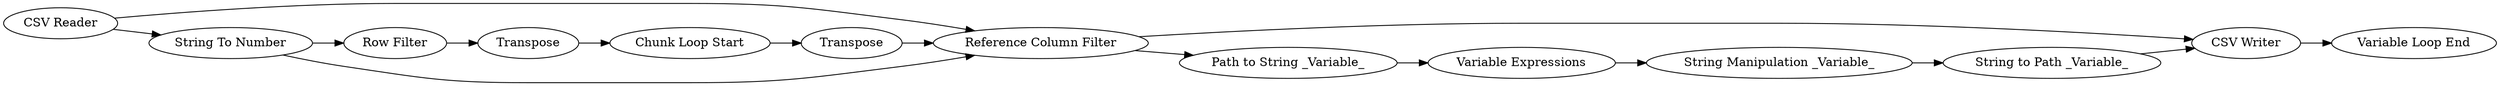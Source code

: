 digraph {
	"-9032794857949204390_4" [label="CSV Writer"]
	"-9032794857949204390_28" [label="Variable Loop End"]
	"-9032794857949204390_17" [label="Variable Expressions"]
	"-9032794857949204390_24" [label="Row Filter"]
	"-9032794857949204390_22" [label="Reference Column Filter"]
	"-9032794857949204390_18" [label="CSV Reader"]
	"-9032794857949204390_23" [label=Transpose]
	"-9032794857949204390_20" [label=Transpose]
	"-9032794857949204390_21" [label="Chunk Loop Start"]
	"-9032794857949204390_13" [label="Path to String _Variable_"]
	"-9032794857949204390_3" [label="String To Number"]
	"-9032794857949204390_14" [label="String Manipulation _Variable_"]
	"-9032794857949204390_15" [label="String to Path _Variable_"]
	"-9032794857949204390_18" -> "-9032794857949204390_3"
	"-9032794857949204390_3" -> "-9032794857949204390_24"
	"-9032794857949204390_22" -> "-9032794857949204390_13"
	"-9032794857949204390_21" -> "-9032794857949204390_23"
	"-9032794857949204390_4" -> "-9032794857949204390_28"
	"-9032794857949204390_22" -> "-9032794857949204390_4"
	"-9032794857949204390_23" -> "-9032794857949204390_22"
	"-9032794857949204390_24" -> "-9032794857949204390_20"
	"-9032794857949204390_20" -> "-9032794857949204390_21"
	"-9032794857949204390_3" -> "-9032794857949204390_22"
	"-9032794857949204390_15" -> "-9032794857949204390_4"
	"-9032794857949204390_14" -> "-9032794857949204390_15"
	"-9032794857949204390_18" -> "-9032794857949204390_22"
	"-9032794857949204390_13" -> "-9032794857949204390_17"
	"-9032794857949204390_17" -> "-9032794857949204390_14"
	rankdir=LR
}
